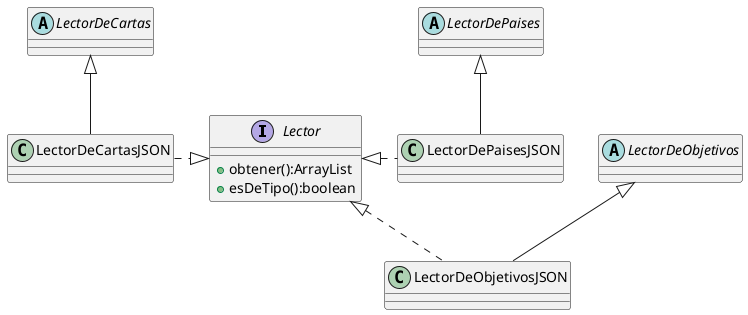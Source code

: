 @startuml

interface Lector{
    +obtener():ArrayList
    +esDeTipo():boolean
}

abstract class LectorDePaises{
}

abstract class LectorDeCartas{
}

class LectorDeCartasJSON {
}

class LectorDePaisesJSON {
}

abstract class LectorDeObjetivos {
}

class LectorDeObjetivosJSON{
}

Lector <|.right.LectorDePaisesJSON
Lector <|.left. LectorDeCartasJSON
Lector <|.. LectorDeObjetivosJSON
LectorDeCartas <|-- LectorDeCartasJSON
LectorDePaises <|-- LectorDePaisesJSON
LectorDeObjetivos <|-- LectorDeObjetivosJSON

@enduml